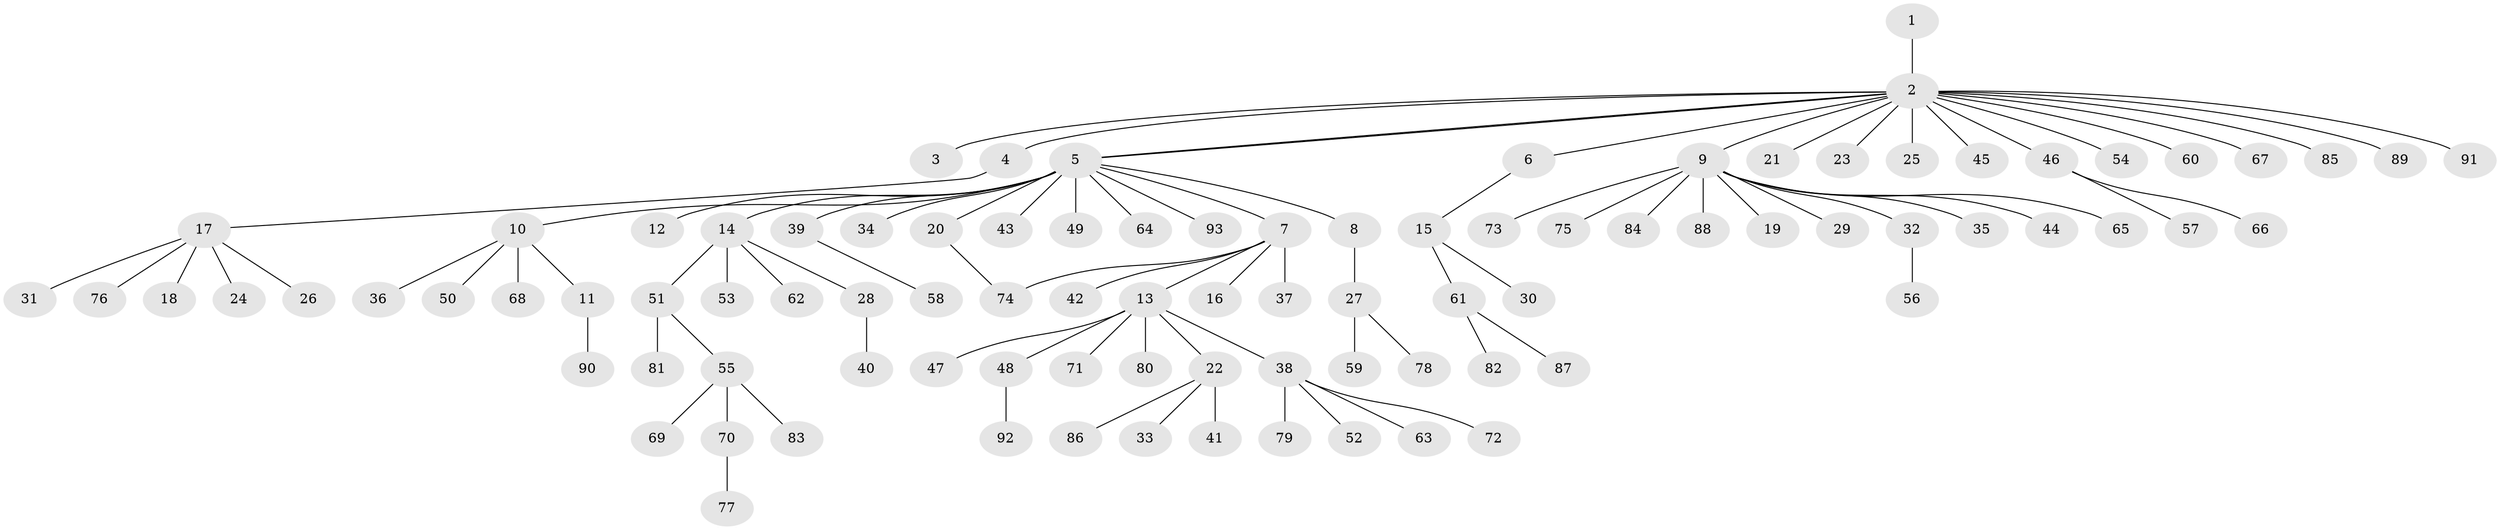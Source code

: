 // coarse degree distribution, {2: 0.2631578947368421, 5: 0.02631578947368421, 7: 0.02631578947368421, 3: 0.07894736842105263, 10: 0.02631578947368421, 1: 0.5526315789473685, 4: 0.02631578947368421}
// Generated by graph-tools (version 1.1) at 2025/50/03/04/25 22:50:37]
// undirected, 93 vertices, 94 edges
graph export_dot {
  node [color=gray90,style=filled];
  1;
  2;
  3;
  4;
  5;
  6;
  7;
  8;
  9;
  10;
  11;
  12;
  13;
  14;
  15;
  16;
  17;
  18;
  19;
  20;
  21;
  22;
  23;
  24;
  25;
  26;
  27;
  28;
  29;
  30;
  31;
  32;
  33;
  34;
  35;
  36;
  37;
  38;
  39;
  40;
  41;
  42;
  43;
  44;
  45;
  46;
  47;
  48;
  49;
  50;
  51;
  52;
  53;
  54;
  55;
  56;
  57;
  58;
  59;
  60;
  61;
  62;
  63;
  64;
  65;
  66;
  67;
  68;
  69;
  70;
  71;
  72;
  73;
  74;
  75;
  76;
  77;
  78;
  79;
  80;
  81;
  82;
  83;
  84;
  85;
  86;
  87;
  88;
  89;
  90;
  91;
  92;
  93;
  1 -- 2;
  2 -- 3;
  2 -- 4;
  2 -- 5;
  2 -- 5;
  2 -- 6;
  2 -- 9;
  2 -- 21;
  2 -- 23;
  2 -- 25;
  2 -- 45;
  2 -- 46;
  2 -- 54;
  2 -- 60;
  2 -- 67;
  2 -- 85;
  2 -- 89;
  2 -- 91;
  4 -- 17;
  5 -- 7;
  5 -- 8;
  5 -- 10;
  5 -- 12;
  5 -- 14;
  5 -- 20;
  5 -- 34;
  5 -- 39;
  5 -- 43;
  5 -- 49;
  5 -- 64;
  5 -- 93;
  6 -- 15;
  7 -- 13;
  7 -- 16;
  7 -- 37;
  7 -- 42;
  7 -- 74;
  8 -- 27;
  9 -- 19;
  9 -- 29;
  9 -- 32;
  9 -- 35;
  9 -- 44;
  9 -- 65;
  9 -- 73;
  9 -- 75;
  9 -- 84;
  9 -- 88;
  10 -- 11;
  10 -- 36;
  10 -- 50;
  10 -- 68;
  11 -- 90;
  13 -- 22;
  13 -- 38;
  13 -- 47;
  13 -- 48;
  13 -- 71;
  13 -- 80;
  14 -- 28;
  14 -- 51;
  14 -- 53;
  14 -- 62;
  15 -- 30;
  15 -- 61;
  17 -- 18;
  17 -- 24;
  17 -- 26;
  17 -- 31;
  17 -- 76;
  20 -- 74;
  22 -- 33;
  22 -- 41;
  22 -- 86;
  27 -- 59;
  27 -- 78;
  28 -- 40;
  32 -- 56;
  38 -- 52;
  38 -- 63;
  38 -- 72;
  38 -- 79;
  39 -- 58;
  46 -- 57;
  46 -- 66;
  48 -- 92;
  51 -- 55;
  51 -- 81;
  55 -- 69;
  55 -- 70;
  55 -- 83;
  61 -- 82;
  61 -- 87;
  70 -- 77;
}
